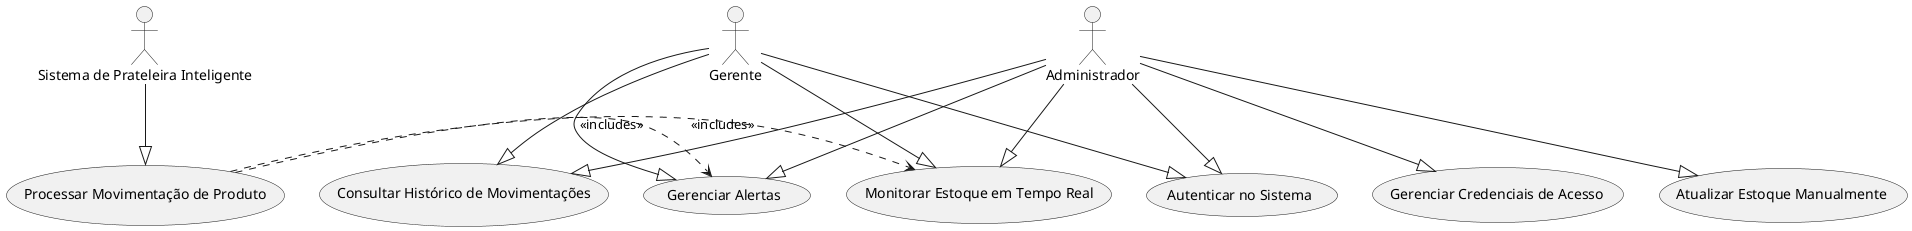 @startuml
' ==== Atores ====
actor "Gerente" as Gerente
actor "Administrador" as Admin
actor "Sistema de Prateleira Inteligente" as SPI

' ==== Casos de Uso (Simplificados) ====
usecase "Monitorar Estoque em Tempo Real" as MonitorarEstoque
usecase "Gerenciar Alertas" as GerenciarAlertas
usecase "Consultar Histórico de Movimentações" as ConsultarHistorico
usecase "Atualizar Estoque Manualmente" as AtualizarEstoque
usecase "Autenticar no Sistema" as Autenticar
usecase "Processar Movimentação de Produto" as ProcessarMovimentacao
usecase "Gerenciar Credenciais de Acesso" as GerenciarCredenciais

' ==== Relações ====
Gerente --|> Autenticar
Admin --|> Autenticar

Gerente --|> MonitorarEstoque
Gerente --|> GerenciarAlertas
Gerente --|> ConsultarHistorico

Admin --|> MonitorarEstoque
Admin --|> GerenciarAlertas
Admin --|> ConsultarHistorico
Admin --|> AtualizarEstoque
Admin --|> GerenciarCredenciais

SPI --|> ProcessarMovimentacao
ProcessarMovimentacao .> MonitorarEstoque : <<includes>>
ProcessarMovimentacao .> GerenciarAlertas : <<includes>>

@enduml
